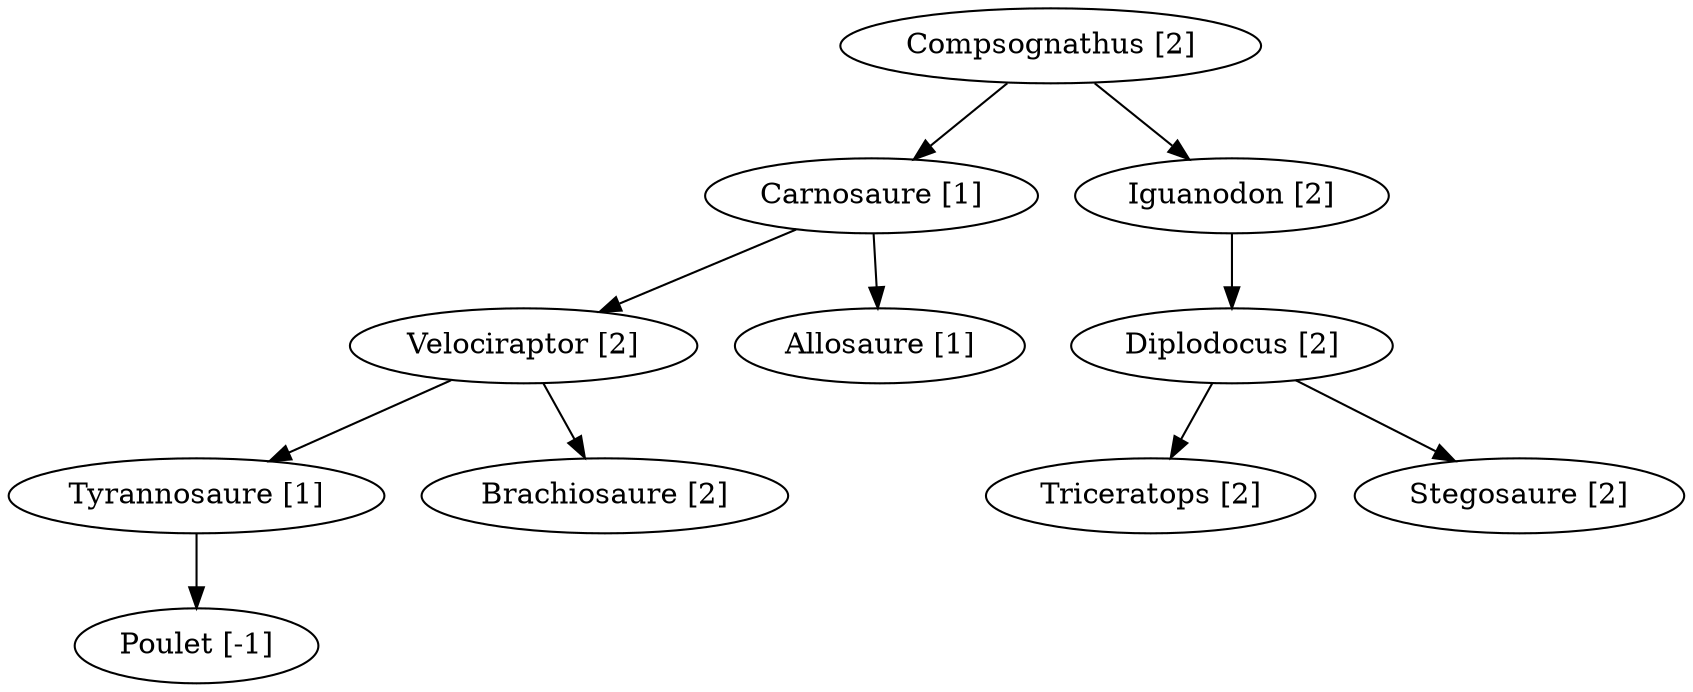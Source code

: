 digraph {
	"Compsognathus [2]" [label="Compsognathus [2]"]
	"Carnosaure [1]" [label="Carnosaure [1]"]
	"Velociraptor [2]" [label="Velociraptor [2]"]
	"Tyrannosaure [1]" [label="Tyrannosaure [1]"]
	"Poulet [-1]" [label="Poulet [-1]"]
	"Tyrannosaure [1]" -> "Poulet [-1]"
	"Velociraptor [2]" -> "Tyrannosaure [1]"
	"Brachiosaure [2]" [label="Brachiosaure [2]"]
	"Velociraptor [2]" -> "Brachiosaure [2]"
	"Carnosaure [1]" -> "Velociraptor [2]"
	"Allosaure [1]" [label="Allosaure [1]"]
	"Carnosaure [1]" -> "Allosaure [1]"
	"Compsognathus [2]" -> "Carnosaure [1]"
	"Iguanodon [2]" [label="Iguanodon [2]"]
	"Diplodocus [2]" [label="Diplodocus [2]"]
	"Triceratops [2]" [label="Triceratops [2]"]
	"Diplodocus [2]" -> "Triceratops [2]"
	"Stegosaure [2]" [label="Stegosaure [2]"]
	"Diplodocus [2]" -> "Stegosaure [2]"
	"Iguanodon [2]" -> "Diplodocus [2]"
	"Compsognathus [2]" -> "Iguanodon [2]"
}
